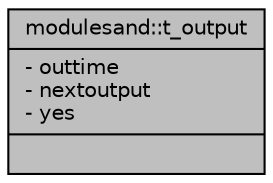 digraph "modulesand::t_output"
{
 // LATEX_PDF_SIZE
  edge [fontname="Helvetica",fontsize="10",labelfontname="Helvetica",labelfontsize="10"];
  node [fontname="Helvetica",fontsize="10",shape=record];
  Node1 [label="{modulesand::t_output\n|- outtime\l- nextoutput\l- yes\l|}",height=0.2,width=0.4,color="black", fillcolor="grey75", style="filled", fontcolor="black",tooltip=" "];
}
